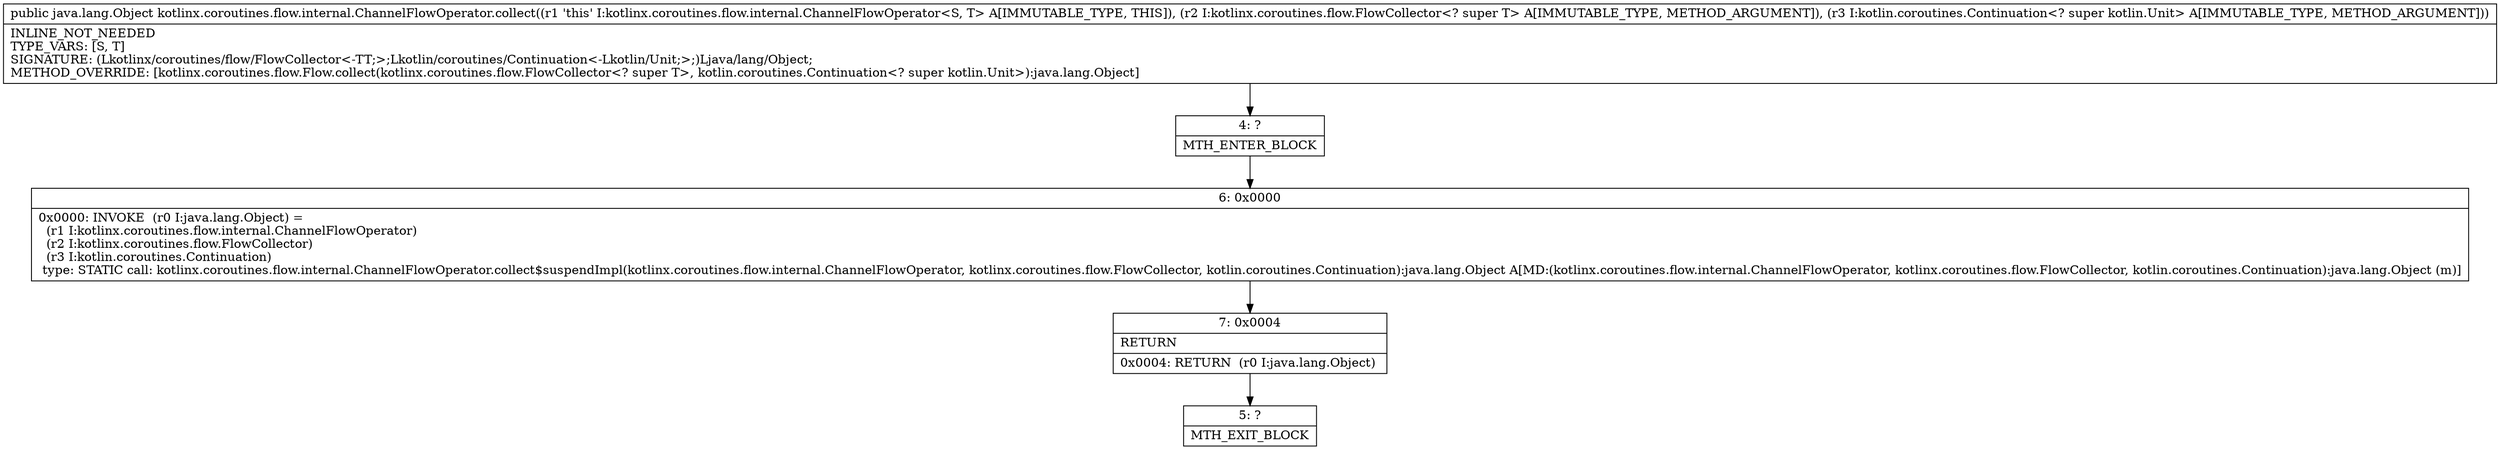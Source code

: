 digraph "CFG forkotlinx.coroutines.flow.internal.ChannelFlowOperator.collect(Lkotlinx\/coroutines\/flow\/FlowCollector;Lkotlin\/coroutines\/Continuation;)Ljava\/lang\/Object;" {
Node_4 [shape=record,label="{4\:\ ?|MTH_ENTER_BLOCK\l}"];
Node_6 [shape=record,label="{6\:\ 0x0000|0x0000: INVOKE  (r0 I:java.lang.Object) = \l  (r1 I:kotlinx.coroutines.flow.internal.ChannelFlowOperator)\l  (r2 I:kotlinx.coroutines.flow.FlowCollector)\l  (r3 I:kotlin.coroutines.Continuation)\l type: STATIC call: kotlinx.coroutines.flow.internal.ChannelFlowOperator.collect$suspendImpl(kotlinx.coroutines.flow.internal.ChannelFlowOperator, kotlinx.coroutines.flow.FlowCollector, kotlin.coroutines.Continuation):java.lang.Object A[MD:(kotlinx.coroutines.flow.internal.ChannelFlowOperator, kotlinx.coroutines.flow.FlowCollector, kotlin.coroutines.Continuation):java.lang.Object (m)]\l}"];
Node_7 [shape=record,label="{7\:\ 0x0004|RETURN\l|0x0004: RETURN  (r0 I:java.lang.Object) \l}"];
Node_5 [shape=record,label="{5\:\ ?|MTH_EXIT_BLOCK\l}"];
MethodNode[shape=record,label="{public java.lang.Object kotlinx.coroutines.flow.internal.ChannelFlowOperator.collect((r1 'this' I:kotlinx.coroutines.flow.internal.ChannelFlowOperator\<S, T\> A[IMMUTABLE_TYPE, THIS]), (r2 I:kotlinx.coroutines.flow.FlowCollector\<? super T\> A[IMMUTABLE_TYPE, METHOD_ARGUMENT]), (r3 I:kotlin.coroutines.Continuation\<? super kotlin.Unit\> A[IMMUTABLE_TYPE, METHOD_ARGUMENT]))  | INLINE_NOT_NEEDED\lTYPE_VARS: [S, T]\lSIGNATURE: (Lkotlinx\/coroutines\/flow\/FlowCollector\<\-TT;\>;Lkotlin\/coroutines\/Continuation\<\-Lkotlin\/Unit;\>;)Ljava\/lang\/Object;\lMETHOD_OVERRIDE: [kotlinx.coroutines.flow.Flow.collect(kotlinx.coroutines.flow.FlowCollector\<? super T\>, kotlin.coroutines.Continuation\<? super kotlin.Unit\>):java.lang.Object]\l}"];
MethodNode -> Node_4;Node_4 -> Node_6;
Node_6 -> Node_7;
Node_7 -> Node_5;
}

